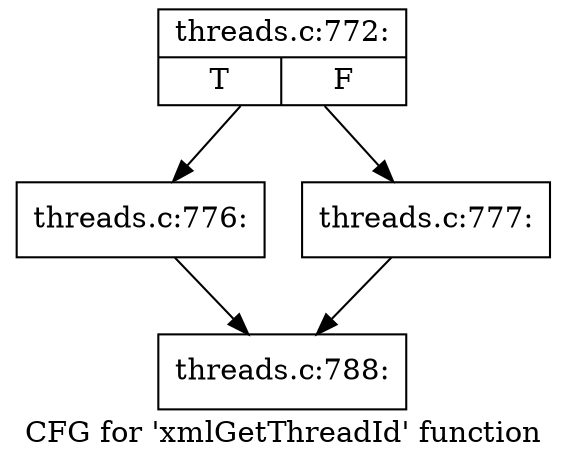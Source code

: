 digraph "CFG for 'xmlGetThreadId' function" {
	label="CFG for 'xmlGetThreadId' function";

	Node0x4740410 [shape=record,label="{threads.c:772:|{<s0>T|<s1>F}}"];
	Node0x4740410 -> Node0x4741110;
	Node0x4740410 -> Node0x4740460;
	Node0x4741110 [shape=record,label="{threads.c:776:}"];
	Node0x4741110 -> Node0x4740700;
	Node0x4740460 [shape=record,label="{threads.c:777:}"];
	Node0x4740460 -> Node0x4740700;
	Node0x4740700 [shape=record,label="{threads.c:788:}"];
}

